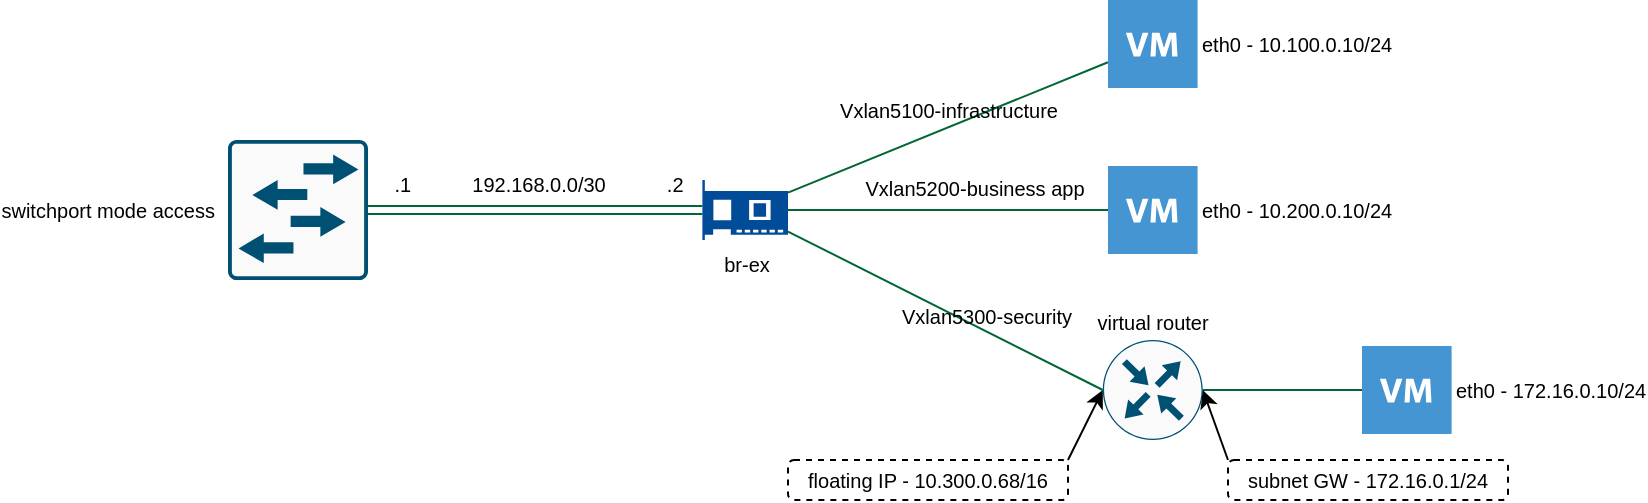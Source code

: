 <mxfile version="12.7.0" type="device"><diagram id="C5RBs43oDa-KdzZeNtuy" name="Page-1"><mxGraphModel dx="666" dy="422" grid="1" gridSize="10" guides="1" tooltips="1" connect="1" arrows="1" fold="1" page="1" pageScale="1" pageWidth="1169" pageHeight="827" math="0" shadow="0"><root><mxCell id="WIyWlLk6GJQsqaUBKTNV-0"/><mxCell id="WIyWlLk6GJQsqaUBKTNV-1" parent="WIyWlLk6GJQsqaUBKTNV-0"/><mxCell id="vZn04VCd5zdUPu2n1-hb-12" style="edgeStyle=orthogonalEdgeStyle;curved=1;rounded=0;orthogonalLoop=1;jettySize=auto;html=1;exitX=1;exitY=0.5;exitDx=0;exitDy=0;exitPerimeter=0;strokeColor=#006633;shape=link;" parent="WIyWlLk6GJQsqaUBKTNV-1" source="vZn04VCd5zdUPu2n1-hb-5" target="vZn04VCd5zdUPu2n1-hb-8" edge="1"><mxGeometry relative="1" as="geometry"/></mxCell><mxCell id="74VWKs9ppVThiMTllLOn-0" value="&lt;blockquote style=&quot;margin: 0 0 0 40px ; border: none ; padding: 0px&quot;&gt;&lt;div&gt;&lt;span style=&quot;font-size: 10px&quot;&gt;.1&amp;nbsp; &amp;nbsp; &amp;nbsp; &amp;nbsp; &amp;nbsp; &amp;nbsp;192.168.0.0/30&amp;nbsp; &amp;nbsp; &amp;nbsp; &amp;nbsp; &amp;nbsp; &amp;nbsp;.2&lt;/span&gt;&lt;/div&gt;&lt;/blockquote&gt;" style="text;html=1;align=center;verticalAlign=bottom;resizable=0;points=[];labelBackgroundColor=none;labelPosition=center;verticalLabelPosition=top;horizontal=1;spacingTop=0;fillColor=none;" parent="vZn04VCd5zdUPu2n1-hb-12" vertex="1" connectable="0"><mxGeometry x="-0.223" y="-2" relative="1" as="geometry"><mxPoint y="-7" as="offset"/></mxGeometry></mxCell><mxCell id="vZn04VCd5zdUPu2n1-hb-5" value="&lt;span style=&quot;font-size: 10px&quot;&gt;switchport mode access&amp;nbsp;&amp;nbsp;&lt;/span&gt;" style="points=[[0.015,0.015,0],[0.985,0.015,0],[0.985,0.985,0],[0.015,0.985,0],[0.25,0,0],[0.5,0,0],[0.75,0,0],[1,0.25,0],[1,0.5,0],[1,0.75,0],[0.75,1,0],[0.5,1,0],[0.25,1,0],[0,0.75,0],[0,0.5,0],[0,0.25,0]];verticalLabelPosition=middle;html=1;verticalAlign=middle;aspect=fixed;align=right;pointerEvents=1;shape=mxgraph.cisco19.rect;prIcon=l2_switch;fillColor=#FAFAFA;strokeColor=#005073;labelPosition=left;" parent="WIyWlLk6GJQsqaUBKTNV-1" vertex="1"><mxGeometry x="260" y="540" width="70" height="70" as="geometry"/></mxCell><mxCell id="vZn04VCd5zdUPu2n1-hb-16" value="Vxlan5100-infrastructure" style="rounded=0;orthogonalLoop=1;jettySize=auto;html=1;strokeColor=#006633;endArrow=none;endFill=0;fontSize=10;labelBackgroundColor=none;verticalAlign=bottom;" parent="WIyWlLk6GJQsqaUBKTNV-1" source="vZn04VCd5zdUPu2n1-hb-8" target="vZn04VCd5zdUPu2n1-hb-13" edge="1"><mxGeometry relative="1" as="geometry"><mxPoint x="650" y="530" as="targetPoint"/></mxGeometry></mxCell><mxCell id="vZn04VCd5zdUPu2n1-hb-8" value="br-ex" style="pointerEvents=1;shadow=0;dashed=0;html=1;strokeColor=none;fillColor=#004C99;labelPosition=center;verticalLabelPosition=bottom;verticalAlign=top;align=center;outlineConnect=0;shape=mxgraph.veeam.2d.network_card;fontSize=10;" parent="WIyWlLk6GJQsqaUBKTNV-1" vertex="1"><mxGeometry x="497.2" y="560" width="42.8" height="30" as="geometry"/></mxCell><mxCell id="vZn04VCd5zdUPu2n1-hb-13" value="eth0 - 10.100.0.10/24" style="shadow=0;dashed=0;html=1;strokeColor=none;fillColor=#4495D1;labelPosition=right;verticalLabelPosition=middle;verticalAlign=middle;align=left;outlineConnect=0;shape=mxgraph.veeam.2d.virtual_machine;fontSize=10;horizontal=1;" parent="WIyWlLk6GJQsqaUBKTNV-1" vertex="1"><mxGeometry x="700" y="470" width="44.8" height="44" as="geometry"/></mxCell><mxCell id="vZn04VCd5zdUPu2n1-hb-14" value="eth0 - 10.200.0.10/24" style="shadow=0;dashed=0;html=1;strokeColor=none;fillColor=#4495D1;labelPosition=right;verticalLabelPosition=middle;verticalAlign=middle;align=left;outlineConnect=0;shape=mxgraph.veeam.2d.virtual_machine;fontSize=10;" parent="WIyWlLk6GJQsqaUBKTNV-1" vertex="1"><mxGeometry x="700" y="553" width="44.8" height="44" as="geometry"/></mxCell><mxCell id="vZn04VCd5zdUPu2n1-hb-15" value="&lt;span style=&quot;text-align: left ; font-size: 10px&quot;&gt;eth0 - 172.16.0.10/24&lt;/span&gt;" style="shadow=0;dashed=0;html=1;strokeColor=none;fillColor=#4495D1;labelPosition=right;verticalLabelPosition=middle;verticalAlign=middle;align=left;outlineConnect=0;shape=mxgraph.veeam.2d.virtual_machine;fontSize=10;" parent="WIyWlLk6GJQsqaUBKTNV-1" vertex="1"><mxGeometry x="827.0" y="643" width="44.8" height="44" as="geometry"/></mxCell><mxCell id="vZn04VCd5zdUPu2n1-hb-17" style="rounded=0;orthogonalLoop=1;jettySize=auto;html=1;strokeColor=#006633;endArrow=none;endFill=0;" parent="WIyWlLk6GJQsqaUBKTNV-1" source="vZn04VCd5zdUPu2n1-hb-8" target="vZn04VCd5zdUPu2n1-hb-14" edge="1"><mxGeometry relative="1" as="geometry"><mxPoint x="660" y="540" as="targetPoint"/><mxPoint x="550" y="577.671" as="sourcePoint"/></mxGeometry></mxCell><mxCell id="vZn04VCd5zdUPu2n1-hb-19" value="Vxlan5200-business app" style="text;html=1;align=center;verticalAlign=bottom;resizable=0;points=[];labelBackgroundColor=none;fontSize=10;" parent="vZn04VCd5zdUPu2n1-hb-17" vertex="1" connectable="0"><mxGeometry x="0.161" y="3" relative="1" as="geometry"><mxPoint as="offset"/></mxGeometry></mxCell><mxCell id="vZn04VCd5zdUPu2n1-hb-18" style="rounded=0;orthogonalLoop=1;jettySize=auto;html=1;strokeColor=#006633;endArrow=none;endFill=0;entryX=0;entryY=0.5;entryDx=0;entryDy=0;entryPerimeter=0;" parent="WIyWlLk6GJQsqaUBKTNV-1" source="vZn04VCd5zdUPu2n1-hb-8" target="vZn04VCd5zdUPu2n1-hb-27" edge="1"><mxGeometry relative="1" as="geometry"><mxPoint x="670" y="550" as="targetPoint"/><mxPoint x="560" y="587.671" as="sourcePoint"/></mxGeometry></mxCell><mxCell id="vZn04VCd5zdUPu2n1-hb-20" value="Vxlan5300-security" style="text;html=1;align=center;verticalAlign=bottom;resizable=0;points=[];labelBackgroundColor=none;fontSize=10;" parent="vZn04VCd5zdUPu2n1-hb-18" vertex="1" connectable="0"><mxGeometry x="0.259" y="-1" relative="1" as="geometry"><mxPoint as="offset"/></mxGeometry></mxCell><mxCell id="vZn04VCd5zdUPu2n1-hb-27" value="virtual router" style="points=[[0.5,0,0],[1,0.5,0],[0.5,1,0],[0,0.5,0],[0.145,0.145,0],[0.856,0.145,0],[0.855,0.856,0],[0.145,0.855,0]];verticalLabelPosition=top;html=1;verticalAlign=bottom;aspect=fixed;align=center;pointerEvents=1;shape=mxgraph.cisco19.rect;prIcon=router;fillColor=#FAFAFA;strokeColor=#005073;fontSize=10;labelPosition=center;" parent="WIyWlLk6GJQsqaUBKTNV-1" vertex="1"><mxGeometry x="697.4" y="640" width="50" height="50" as="geometry"/></mxCell><mxCell id="vZn04VCd5zdUPu2n1-hb-28" value="" style="rounded=0;orthogonalLoop=1;jettySize=auto;html=1;strokeColor=#006633;endArrow=none;endFill=0;fontSize=10;exitX=1;exitY=0.5;exitDx=0;exitDy=0;exitPerimeter=0;" parent="WIyWlLk6GJQsqaUBKTNV-1" source="vZn04VCd5zdUPu2n1-hb-27" target="vZn04VCd5zdUPu2n1-hb-15" edge="1"><mxGeometry relative="1" as="geometry"><mxPoint x="1040" y="566.344" as="targetPoint"/><mxPoint x="880" y="623.655" as="sourcePoint"/></mxGeometry></mxCell><mxCell id="vZn04VCd5zdUPu2n1-hb-30" style="edgeStyle=none;rounded=0;orthogonalLoop=1;jettySize=auto;html=1;exitX=1;exitY=0;exitDx=0;exitDy=0;entryX=0;entryY=0.5;entryDx=0;entryDy=0;entryPerimeter=0;endArrow=classic;endFill=1;strokeColor=#000000;fontSize=10;" parent="WIyWlLk6GJQsqaUBKTNV-1" source="vZn04VCd5zdUPu2n1-hb-29" target="vZn04VCd5zdUPu2n1-hb-27" edge="1"><mxGeometry relative="1" as="geometry"/></mxCell><mxCell id="vZn04VCd5zdUPu2n1-hb-29" value="floating IP - 10.300.0.68/16" style="rounded=1;whiteSpace=wrap;html=1;fillColor=none;fontSize=10;align=center;dashed=1;" parent="WIyWlLk6GJQsqaUBKTNV-1" vertex="1"><mxGeometry x="540" y="700" width="140" height="20" as="geometry"/></mxCell><mxCell id="vZn04VCd5zdUPu2n1-hb-32" style="edgeStyle=none;rounded=0;orthogonalLoop=1;jettySize=auto;html=1;exitX=0;exitY=0;exitDx=0;exitDy=0;entryX=1;entryY=0.5;entryDx=0;entryDy=0;entryPerimeter=0;endArrow=classic;endFill=1;strokeColor=#000000;fontSize=10;" parent="WIyWlLk6GJQsqaUBKTNV-1" source="vZn04VCd5zdUPu2n1-hb-33" target="vZn04VCd5zdUPu2n1-hb-27" edge="1"><mxGeometry relative="1" as="geometry"><mxPoint x="871.8" y="780" as="targetPoint"/></mxGeometry></mxCell><mxCell id="vZn04VCd5zdUPu2n1-hb-33" value="subnet GW - 172.16.0.1/24" style="rounded=1;whiteSpace=wrap;html=1;fillColor=none;fontSize=10;align=center;dashed=1;" parent="WIyWlLk6GJQsqaUBKTNV-1" vertex="1"><mxGeometry x="760" y="700" width="140" height="20" as="geometry"/></mxCell></root></mxGraphModel></diagram></mxfile>